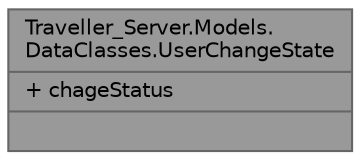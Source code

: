 digraph "Traveller_Server.Models.DataClasses.UserChangeState"
{
 // LATEX_PDF_SIZE
  bgcolor="transparent";
  edge [fontname=Helvetica,fontsize=10,labelfontname=Helvetica,labelfontsize=10];
  node [fontname=Helvetica,fontsize=10,shape=box,height=0.2,width=0.4];
  Node1 [shape=record,label="{Traveller_Server.Models.\lDataClasses.UserChangeState\n|+ chageStatus\l|}",height=0.2,width=0.4,color="gray40", fillcolor="grey60", style="filled", fontcolor="black",tooltip="Data class that represents a change of status for a user."];
}
